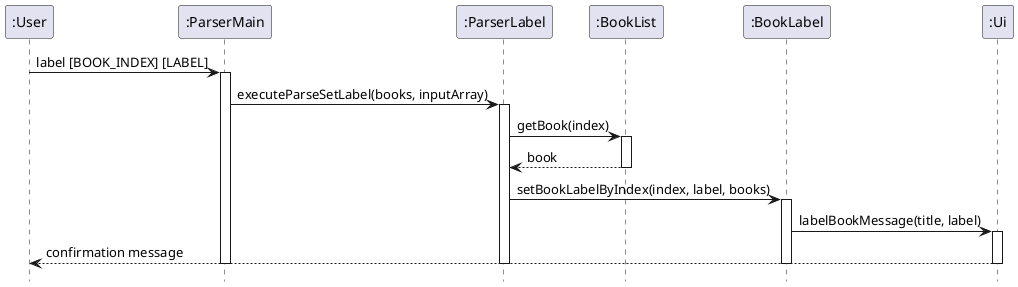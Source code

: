 @startuml
hide footbox
participant ":User" as User
participant ":ParserMain" as ParserMain
participant ":ParserLabel" as ParserLabel
participant ":BookList" as BookList
participant ":BookLabel" as BookLabel
participant ":Ui" as Ui

User -> ParserMain : label [BOOK_INDEX] [LABEL]
activate ParserMain
ParserMain -> ParserLabel : executeParseSetLabel(books, inputArray)
activate ParserLabel

ParserLabel -> BookList : getBook(index)
activate BookList
BookList --> ParserLabel : book
deactivate BookList

ParserLabel -> BookLabel : setBookLabelByIndex(index, label, books)
activate BookLabel

BookLabel -> Ui : labelBookMessage(title, label)
activate Ui
Ui --> User : confirmation message
deactivate Ui

deactivate BookLabel
deactivate ParserLabel
deactivate ParserMain
@enduml



Flow:
1. The user initiates the label command with a book index and a label.
2. ParserMain receives the command and delegates to ParserLabel.
3. ParserLabel parses the command, validates the input, and then calls BookLabel to set the label for the specified book.
4. BookLabel updates the label in the BookMain instance.
5. Finally, a confirmation message is displayed to the user.